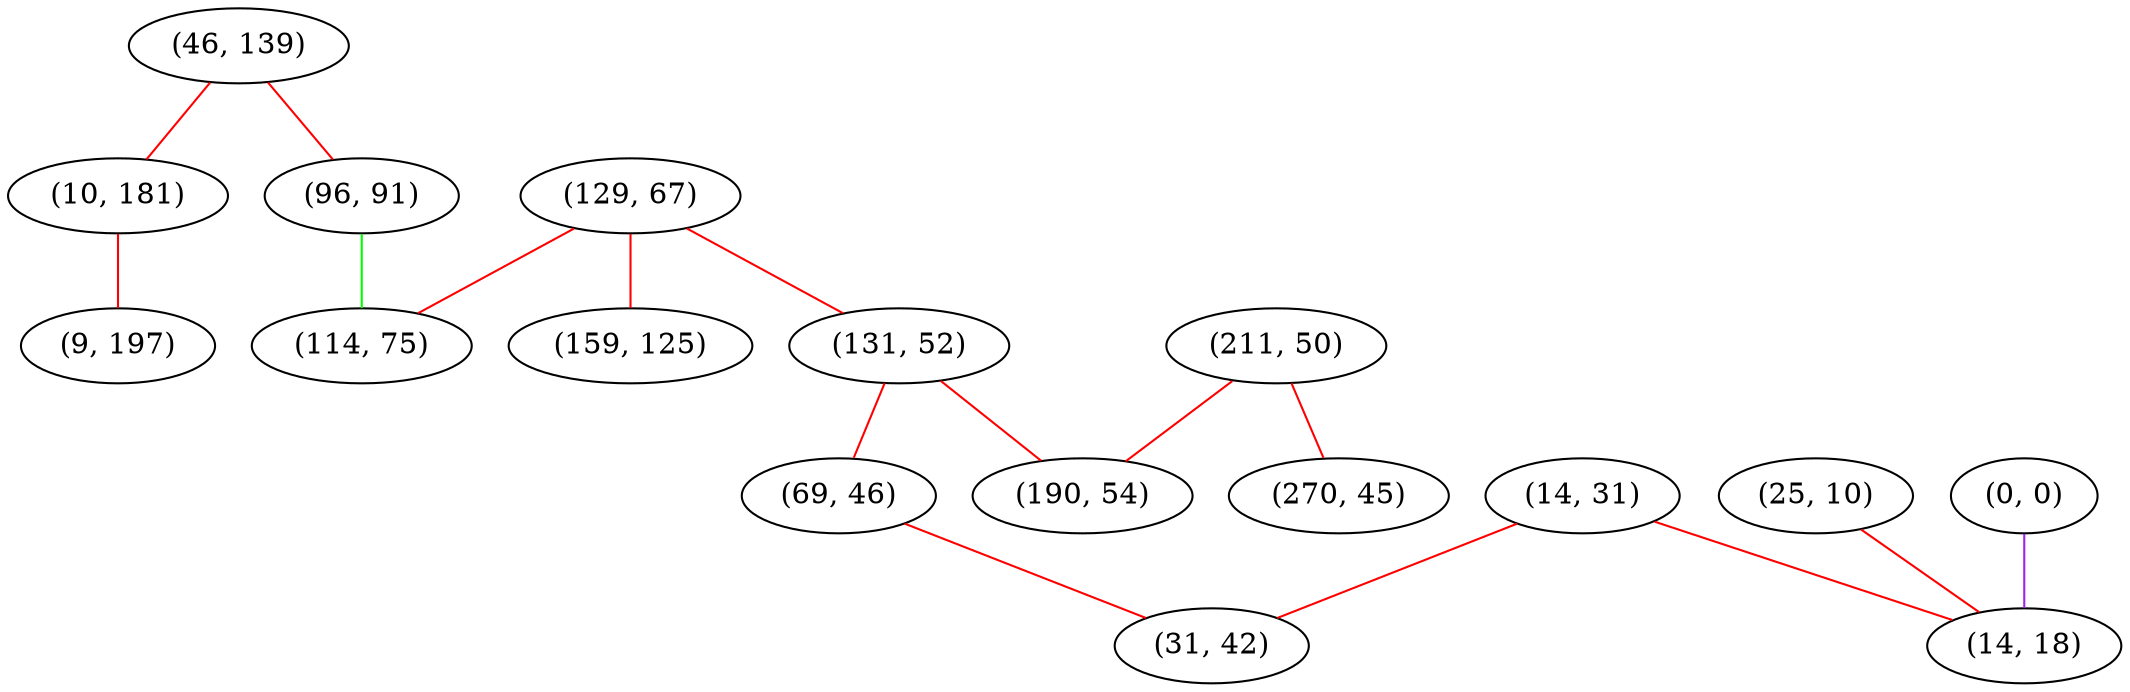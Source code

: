 graph "" {
"(46, 139)";
"(25, 10)";
"(96, 91)";
"(129, 67)";
"(14, 31)";
"(0, 0)";
"(14, 18)";
"(131, 52)";
"(211, 50)";
"(270, 45)";
"(190, 54)";
"(69, 46)";
"(10, 181)";
"(159, 125)";
"(9, 197)";
"(114, 75)";
"(31, 42)";
"(46, 139)" -- "(10, 181)"  [color=red, key=0, weight=1];
"(46, 139)" -- "(96, 91)"  [color=red, key=0, weight=1];
"(25, 10)" -- "(14, 18)"  [color=red, key=0, weight=1];
"(96, 91)" -- "(114, 75)"  [color=green, key=0, weight=2];
"(129, 67)" -- "(131, 52)"  [color=red, key=0, weight=1];
"(129, 67)" -- "(159, 125)"  [color=red, key=0, weight=1];
"(129, 67)" -- "(114, 75)"  [color=red, key=0, weight=1];
"(14, 31)" -- "(14, 18)"  [color=red, key=0, weight=1];
"(14, 31)" -- "(31, 42)"  [color=red, key=0, weight=1];
"(0, 0)" -- "(14, 18)"  [color=purple, key=0, weight=4];
"(131, 52)" -- "(69, 46)"  [color=red, key=0, weight=1];
"(131, 52)" -- "(190, 54)"  [color=red, key=0, weight=1];
"(211, 50)" -- "(270, 45)"  [color=red, key=0, weight=1];
"(211, 50)" -- "(190, 54)"  [color=red, key=0, weight=1];
"(69, 46)" -- "(31, 42)"  [color=red, key=0, weight=1];
"(10, 181)" -- "(9, 197)"  [color=red, key=0, weight=1];
}
